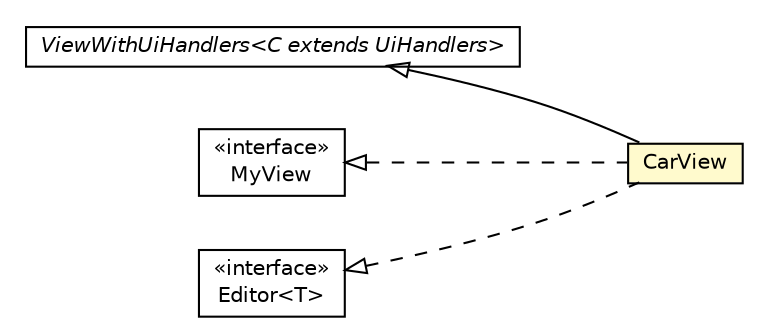 #!/usr/local/bin/dot
#
# Class diagram 
# Generated by UMLGraph version R5_6-24-gf6e263 (http://www.umlgraph.org/)
#

digraph G {
	edge [fontname="Helvetica",fontsize=10,labelfontname="Helvetica",labelfontsize=10];
	node [fontname="Helvetica",fontsize=10,shape=plaintext];
	nodesep=0.25;
	ranksep=0.5;
	rankdir=LR;
	// com.gwtplatform.mvp.client.ViewWithUiHandlers<C extends com.gwtplatform.mvp.client.UiHandlers>
	c122235 [label=<<table title="com.gwtplatform.mvp.client.ViewWithUiHandlers" border="0" cellborder="1" cellspacing="0" cellpadding="2" port="p" href="../../../../../mvp/client/ViewWithUiHandlers.html">
		<tr><td><table border="0" cellspacing="0" cellpadding="1">
<tr><td align="center" balign="center"><font face="Helvetica-Oblique"> ViewWithUiHandlers&lt;C extends UiHandlers&gt; </font></td></tr>
		</table></td></tr>
		</table>>, URL="../../../../../mvp/client/ViewWithUiHandlers.html", fontname="Helvetica", fontcolor="black", fontsize=10.0];
	// com.gwtplatform.carstore.client.application.cars.car.CarView
	c122487 [label=<<table title="com.gwtplatform.carstore.client.application.cars.car.CarView" border="0" cellborder="1" cellspacing="0" cellpadding="2" port="p" bgcolor="lemonChiffon" href="./CarView.html">
		<tr><td><table border="0" cellspacing="0" cellpadding="1">
<tr><td align="center" balign="center"> CarView </td></tr>
		</table></td></tr>
		</table>>, URL="./CarView.html", fontname="Helvetica", fontcolor="black", fontsize=10.0];
	// com.gwtplatform.carstore.client.application.cars.car.CarPresenter.MyView
	c122497 [label=<<table title="com.gwtplatform.carstore.client.application.cars.car.CarPresenter.MyView" border="0" cellborder="1" cellspacing="0" cellpadding="2" port="p" href="./CarPresenter.MyView.html">
		<tr><td><table border="0" cellspacing="0" cellpadding="1">
<tr><td align="center" balign="center"> &#171;interface&#187; </td></tr>
<tr><td align="center" balign="center"> MyView </td></tr>
		</table></td></tr>
		</table>>, URL="./CarPresenter.MyView.html", fontname="Helvetica", fontcolor="black", fontsize=10.0];
	//com.gwtplatform.carstore.client.application.cars.car.CarView extends com.gwtplatform.mvp.client.ViewWithUiHandlers<com.gwtplatform.carstore.client.application.cars.car.CarUiHandlers>
	c122235:p -> c122487:p [dir=back,arrowtail=empty];
	//com.gwtplatform.carstore.client.application.cars.car.CarView implements com.gwtplatform.carstore.client.application.cars.car.CarPresenter.MyView
	c122497:p -> c122487:p [dir=back,arrowtail=empty,style=dashed];
	//com.gwtplatform.carstore.client.application.cars.car.CarView implements com.google.gwt.editor.client.Editor<T>
	c122717:p -> c122487:p [dir=back,arrowtail=empty,style=dashed];
	// com.google.gwt.editor.client.Editor<T>
	c122717 [label=<<table title="com.google.gwt.editor.client.Editor" border="0" cellborder="1" cellspacing="0" cellpadding="2" port="p" href="http://google-web-toolkit.googlecode.com/svn/javadoc/latest/com/google/gwt/editor/client/Editor.html">
		<tr><td><table border="0" cellspacing="0" cellpadding="1">
<tr><td align="center" balign="center"> &#171;interface&#187; </td></tr>
<tr><td align="center" balign="center"> Editor&lt;T&gt; </td></tr>
		</table></td></tr>
		</table>>, URL="http://google-web-toolkit.googlecode.com/svn/javadoc/latest/com/google/gwt/editor/client/Editor.html", fontname="Helvetica", fontcolor="black", fontsize=10.0];
}

